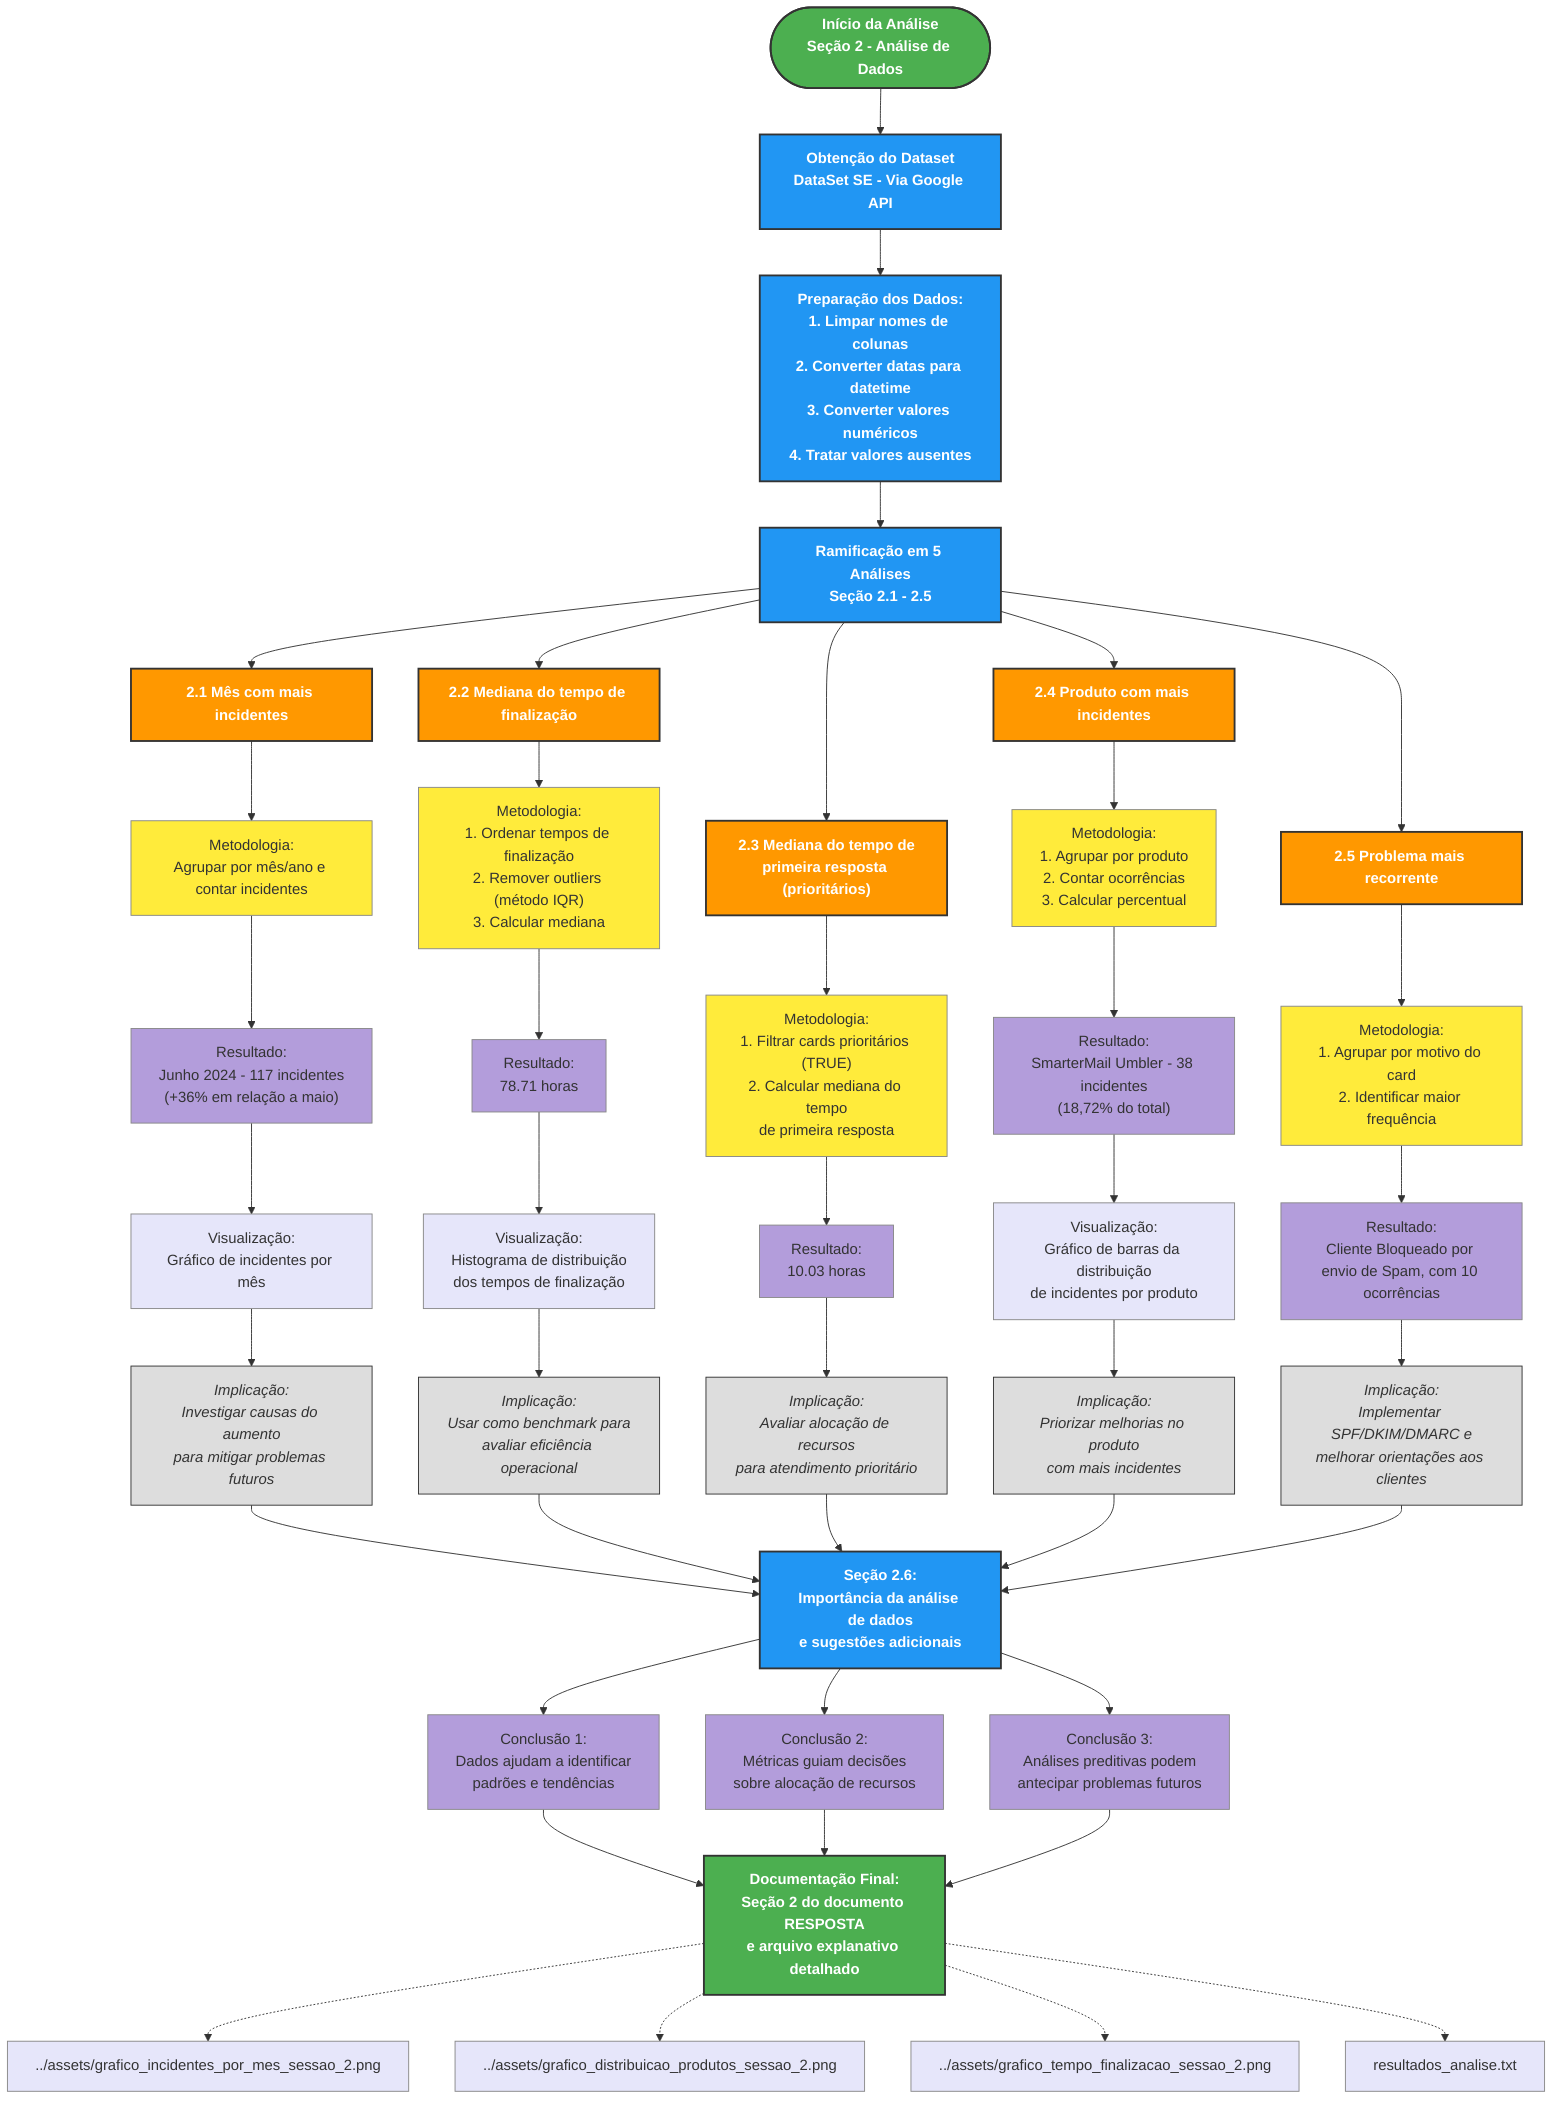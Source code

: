 ---
id: 1544ac60-13c2-4fc4-a06f-219e4366dad0
---
graph TD
    %% Definição de estilos para melhor visualização
    classDef inicio fill:#4CAF50,stroke:#333,stroke-width:2px,color:white,font-weight:bold
    classDef fase fill:#2196F3,stroke:#333,stroke-width:2px,color:white,font-weight:bold
    classDef analise fill:#FF9800,stroke:#333,stroke-width:2px,color:white,font-weight:bold
    classDef metodo fill:#FFEB3B,stroke:#888,stroke-width:1px,color:#333
    classDef processamento fill:#E1F5FE,stroke:#888,stroke-width:1px,color:#333
    classDef resultado fill:#B39DDB,stroke:#888,stroke-width:1px,color:#333
    classDef visual fill:#E6E6FA,stroke:#888,stroke-width:1px,color:#333
    classDef acao fill:#DDDDDD,stroke:#333,stroke-width:1px,color:#333,font-style:italic
    classDef decisao fill:#FFD700,stroke:#333,stroke-width:2px,color:#333
    classDef fim fill:#4CAF50,stroke:#333,stroke-width:2px,color:white,font-weight:bold

    %% Início do fluxo de análise - Focado na seção 2 do documento RESPOSTA
    START([Início da Análise<br>Seção 2 - Análise de Dados]):::inicio --> DADOS[Obtenção do Dataset<br>DataSet SE - Via Google API]:::fase
    
    %% Etapa de preparação dos dados
    DADOS --> PREPARA["Preparação dos Dados:<br>1. Limpar nomes de colunas<br>2. Converter datas para datetime<br>3. Converter valores numéricos<br>4. Tratar valores ausentes"]:::fase
    
    %% Ramificação para as 5 análises específicas da seção 2
    PREPARA --> ANALISE["Ramificação em 5 Análises<br>Seção 2.1 - 2.5"]:::fase
    
    %% Análise 1 - Mês com mais incidentes
    ANALISE --> Q1["2.1 Mês com mais incidentes"]:::analise
    Q1 --> Q1M["Metodologia:<br>Agrupar por mês/ano e contar incidentes"]:::metodo
    Q1M --> Q1R["Resultado:<br>Junho 2024 - 117 incidentes<br>(+36% em relação a maio)"]:::resultado
    Q1R --> Q1V["Visualização:<br>Gráfico de incidentes por mês"]:::visual
    Q1V --> Q1I["Implicação:<br>Investigar causas do aumento<br>para mitigar problemas futuros"]:::acao
    
    %% Análise 2 - Mediana do tempo de finalização
    ANALISE --> Q2["2.2 Mediana do tempo de finalização"]:::analise
    Q2 --> Q2M["Metodologia:<br>1. Ordenar tempos de finalização<br>2. Remover outliers (método IQR)<br>3. Calcular mediana"]:::metodo
    Q2M --> Q2R["Resultado:<br>78.71 horas"]:::resultado
    Q2R --> Q2V["Visualização:<br>Histograma de distribuição<br>dos tempos de finalização"]:::visual
    Q2V --> Q2I["Implicação:<br>Usar como benchmark para<br>avaliar eficiência operacional"]:::acao
    
    %% Análise 3 - Mediana do tempo de primeira resposta
    ANALISE --> Q3["2.3 Mediana do tempo de<br>primeira resposta (prioritários)"]:::analise
    Q3 --> Q3M["Metodologia:<br>1. Filtrar cards prioritários (TRUE)<br>2. Calcular mediana do tempo<br>de primeira resposta"]:::metodo
    Q3M --> Q3R["Resultado:<br>10.03 horas"]:::resultado
    Q3R --> Q3I["Implicação:<br>Avaliar alocação de recursos<br>para atendimento prioritário"]:::acao
    
    %% Análise 4 - Produto com mais incidentes
    ANALISE --> Q4["2.4 Produto com mais incidentes"]:::analise
    Q4 --> Q4M["Metodologia:<br>1. Agrupar por produto<br>2. Contar ocorrências<br>3. Calcular percentual"]:::metodo
    Q4M --> Q4R["Resultado:<br>SmarterMail Umbler - 38 incidentes<br>(18,72% do total)"]:::resultado
    Q4R --> Q4V["Visualização:<br>Gráfico de barras da distribuição<br>de incidentes por produto"]:::visual
    Q4V --> Q4I["Implicação:<br>Priorizar melhorias no produto<br>com mais incidentes"]:::acao
    
    %% Análise 5 - Problema mais recorrente
    ANALISE --> Q5["2.5 Problema mais recorrente"]:::analise
    Q5 --> Q5M["Metodologia:<br>1. Agrupar por motivo do card<br>2. Identificar maior frequência"]:::metodo
    Q5M --> Q5R["Resultado:<br>Cliente Bloqueado por envio de Spam, com 10 ocorrências"]:::resultado
    Q5R --> Q5I["Implicação:<br>Implementar SPF/DKIM/DMARC e<br>melhorar orientações aos clientes"]:::acao
    
    %% Conclusão da análise
    Q1I & Q2I & Q3I & Q4I & Q5I --> INSIGHTS["Seção 2.6:<br>Importância da análise de dados<br>e sugestões adicionais"]:::fase
    INSIGHTS --> CONC1["Conclusão 1:<br>Dados ajudam a identificar<br>padrões e tendências"]:::resultado
    INSIGHTS --> CONC2["Conclusão 2:<br>Métricas guiam decisões<br>sobre alocação de recursos"]:::resultado
    INSIGHTS --> CONC3["Conclusão 3:<br>Análises preditivas podem<br>antecipar problemas futuros"]:::resultado
    
    %% Documentação
    CONC1 & CONC2 & CONC3 --> DOC["Documentação Final:<br>Seção 2 do documento RESPOSTA<br>e arquivo explanativo detalhado"]:::fim
    
    %% Conexões para os arquivos de saída reais
    DOC -.-> GRAF1["../assets/grafico_incidentes_por_mes_sessao_2.png"]:::visual
    DOC -.-> GRAF2["../assets/grafico_distribuicao_produtos_sessao_2.png"]:::visual
    DOC -.-> GRAF3["../assets/grafico_tempo_finalizacao_sessao_2.png"]:::visual
    DOC -.-> TEXTO["resultados_analise.txt"]:::visual